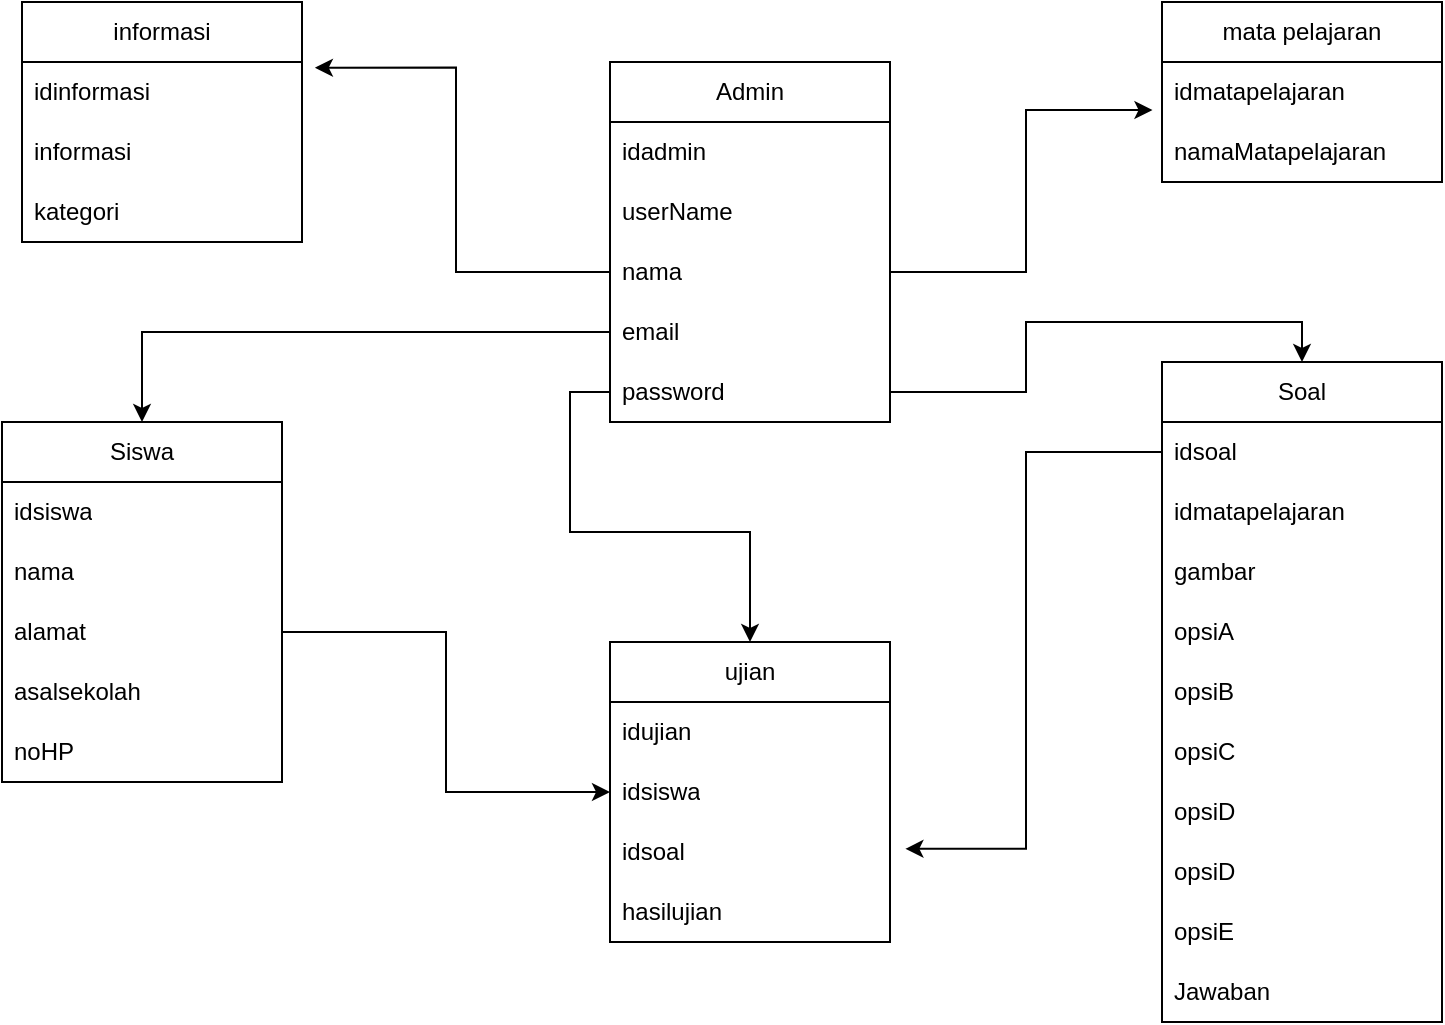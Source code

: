 <mxfile version="21.7.3" type="device">
  <diagram id="C5RBs43oDa-KdzZeNtuy" name="Page-1">
    <mxGraphModel dx="1166" dy="614" grid="1" gridSize="10" guides="1" tooltips="1" connect="1" arrows="1" fold="1" page="1" pageScale="1" pageWidth="827" pageHeight="1169" math="0" shadow="0">
      <root>
        <mxCell id="WIyWlLk6GJQsqaUBKTNV-0" />
        <mxCell id="WIyWlLk6GJQsqaUBKTNV-1" parent="WIyWlLk6GJQsqaUBKTNV-0" />
        <mxCell id="Bjyin8IRw5ACWF0XjzRv-1" value="mata pelajaran" style="swimlane;fontStyle=0;childLayout=stackLayout;horizontal=1;startSize=30;horizontalStack=0;resizeParent=1;resizeParentMax=0;resizeLast=0;collapsible=1;marginBottom=0;whiteSpace=wrap;html=1;" vertex="1" parent="WIyWlLk6GJQsqaUBKTNV-1">
          <mxGeometry x="620" y="320" width="140" height="90" as="geometry" />
        </mxCell>
        <mxCell id="Bjyin8IRw5ACWF0XjzRv-2" value="idmatapelajaran" style="text;strokeColor=none;fillColor=none;align=left;verticalAlign=middle;spacingLeft=4;spacingRight=4;overflow=hidden;points=[[0,0.5],[1,0.5]];portConstraint=eastwest;rotatable=0;whiteSpace=wrap;html=1;" vertex="1" parent="Bjyin8IRw5ACWF0XjzRv-1">
          <mxGeometry y="30" width="140" height="30" as="geometry" />
        </mxCell>
        <mxCell id="Bjyin8IRw5ACWF0XjzRv-3" value="namaMatapelajaran" style="text;strokeColor=none;fillColor=none;align=left;verticalAlign=middle;spacingLeft=4;spacingRight=4;overflow=hidden;points=[[0,0.5],[1,0.5]];portConstraint=eastwest;rotatable=0;whiteSpace=wrap;html=1;" vertex="1" parent="Bjyin8IRw5ACWF0XjzRv-1">
          <mxGeometry y="60" width="140" height="30" as="geometry" />
        </mxCell>
        <mxCell id="Bjyin8IRw5ACWF0XjzRv-5" value="Soal" style="swimlane;fontStyle=0;childLayout=stackLayout;horizontal=1;startSize=30;horizontalStack=0;resizeParent=1;resizeParentMax=0;resizeLast=0;collapsible=1;marginBottom=0;whiteSpace=wrap;html=1;" vertex="1" parent="WIyWlLk6GJQsqaUBKTNV-1">
          <mxGeometry x="620" y="500" width="140" height="330" as="geometry" />
        </mxCell>
        <mxCell id="Bjyin8IRw5ACWF0XjzRv-6" value="idsoal" style="text;strokeColor=none;fillColor=none;align=left;verticalAlign=middle;spacingLeft=4;spacingRight=4;overflow=hidden;points=[[0,0.5],[1,0.5]];portConstraint=eastwest;rotatable=0;whiteSpace=wrap;html=1;" vertex="1" parent="Bjyin8IRw5ACWF0XjzRv-5">
          <mxGeometry y="30" width="140" height="30" as="geometry" />
        </mxCell>
        <mxCell id="Bjyin8IRw5ACWF0XjzRv-7" value="idmatapelajaran" style="text;strokeColor=none;fillColor=none;align=left;verticalAlign=middle;spacingLeft=4;spacingRight=4;overflow=hidden;points=[[0,0.5],[1,0.5]];portConstraint=eastwest;rotatable=0;whiteSpace=wrap;html=1;" vertex="1" parent="Bjyin8IRw5ACWF0XjzRv-5">
          <mxGeometry y="60" width="140" height="30" as="geometry" />
        </mxCell>
        <mxCell id="Bjyin8IRw5ACWF0XjzRv-8" value="gambar" style="text;strokeColor=none;fillColor=none;align=left;verticalAlign=middle;spacingLeft=4;spacingRight=4;overflow=hidden;points=[[0,0.5],[1,0.5]];portConstraint=eastwest;rotatable=0;whiteSpace=wrap;html=1;" vertex="1" parent="Bjyin8IRw5ACWF0XjzRv-5">
          <mxGeometry y="90" width="140" height="30" as="geometry" />
        </mxCell>
        <mxCell id="Bjyin8IRw5ACWF0XjzRv-10" value="opsiA" style="text;strokeColor=none;fillColor=none;align=left;verticalAlign=middle;spacingLeft=4;spacingRight=4;overflow=hidden;points=[[0,0.5],[1,0.5]];portConstraint=eastwest;rotatable=0;whiteSpace=wrap;html=1;" vertex="1" parent="Bjyin8IRw5ACWF0XjzRv-5">
          <mxGeometry y="120" width="140" height="30" as="geometry" />
        </mxCell>
        <mxCell id="Bjyin8IRw5ACWF0XjzRv-13" value="opsiB" style="text;strokeColor=none;fillColor=none;align=left;verticalAlign=middle;spacingLeft=4;spacingRight=4;overflow=hidden;points=[[0,0.5],[1,0.5]];portConstraint=eastwest;rotatable=0;whiteSpace=wrap;html=1;" vertex="1" parent="Bjyin8IRw5ACWF0XjzRv-5">
          <mxGeometry y="150" width="140" height="30" as="geometry" />
        </mxCell>
        <mxCell id="Bjyin8IRw5ACWF0XjzRv-12" value="opsiC" style="text;strokeColor=none;fillColor=none;align=left;verticalAlign=middle;spacingLeft=4;spacingRight=4;overflow=hidden;points=[[0,0.5],[1,0.5]];portConstraint=eastwest;rotatable=0;whiteSpace=wrap;html=1;" vertex="1" parent="Bjyin8IRw5ACWF0XjzRv-5">
          <mxGeometry y="180" width="140" height="30" as="geometry" />
        </mxCell>
        <mxCell id="Bjyin8IRw5ACWF0XjzRv-14" value="opsiD" style="text;strokeColor=none;fillColor=none;align=left;verticalAlign=middle;spacingLeft=4;spacingRight=4;overflow=hidden;points=[[0,0.5],[1,0.5]];portConstraint=eastwest;rotatable=0;whiteSpace=wrap;html=1;" vertex="1" parent="Bjyin8IRw5ACWF0XjzRv-5">
          <mxGeometry y="210" width="140" height="30" as="geometry" />
        </mxCell>
        <mxCell id="Bjyin8IRw5ACWF0XjzRv-16" value="opsiD" style="text;strokeColor=none;fillColor=none;align=left;verticalAlign=middle;spacingLeft=4;spacingRight=4;overflow=hidden;points=[[0,0.5],[1,0.5]];portConstraint=eastwest;rotatable=0;whiteSpace=wrap;html=1;" vertex="1" parent="Bjyin8IRw5ACWF0XjzRv-5">
          <mxGeometry y="240" width="140" height="30" as="geometry" />
        </mxCell>
        <mxCell id="Bjyin8IRw5ACWF0XjzRv-11" value="opsiE" style="text;strokeColor=none;fillColor=none;align=left;verticalAlign=middle;spacingLeft=4;spacingRight=4;overflow=hidden;points=[[0,0.5],[1,0.5]];portConstraint=eastwest;rotatable=0;whiteSpace=wrap;html=1;" vertex="1" parent="Bjyin8IRw5ACWF0XjzRv-5">
          <mxGeometry y="270" width="140" height="30" as="geometry" />
        </mxCell>
        <mxCell id="Bjyin8IRw5ACWF0XjzRv-15" value="Jawaban" style="text;strokeColor=none;fillColor=none;align=left;verticalAlign=middle;spacingLeft=4;spacingRight=4;overflow=hidden;points=[[0,0.5],[1,0.5]];portConstraint=eastwest;rotatable=0;whiteSpace=wrap;html=1;" vertex="1" parent="Bjyin8IRw5ACWF0XjzRv-5">
          <mxGeometry y="300" width="140" height="30" as="geometry" />
        </mxCell>
        <mxCell id="Bjyin8IRw5ACWF0XjzRv-17" value="Admin" style="swimlane;fontStyle=0;childLayout=stackLayout;horizontal=1;startSize=30;horizontalStack=0;resizeParent=1;resizeParentMax=0;resizeLast=0;collapsible=1;marginBottom=0;whiteSpace=wrap;html=1;" vertex="1" parent="WIyWlLk6GJQsqaUBKTNV-1">
          <mxGeometry x="344" y="350" width="140" height="180" as="geometry" />
        </mxCell>
        <mxCell id="Bjyin8IRw5ACWF0XjzRv-18" value="idadmin" style="text;strokeColor=none;fillColor=none;align=left;verticalAlign=middle;spacingLeft=4;spacingRight=4;overflow=hidden;points=[[0,0.5],[1,0.5]];portConstraint=eastwest;rotatable=0;whiteSpace=wrap;html=1;" vertex="1" parent="Bjyin8IRw5ACWF0XjzRv-17">
          <mxGeometry y="30" width="140" height="30" as="geometry" />
        </mxCell>
        <mxCell id="Bjyin8IRw5ACWF0XjzRv-19" value="userName" style="text;strokeColor=none;fillColor=none;align=left;verticalAlign=middle;spacingLeft=4;spacingRight=4;overflow=hidden;points=[[0,0.5],[1,0.5]];portConstraint=eastwest;rotatable=0;whiteSpace=wrap;html=1;" vertex="1" parent="Bjyin8IRw5ACWF0XjzRv-17">
          <mxGeometry y="60" width="140" height="30" as="geometry" />
        </mxCell>
        <mxCell id="Bjyin8IRw5ACWF0XjzRv-20" value="nama" style="text;strokeColor=none;fillColor=none;align=left;verticalAlign=middle;spacingLeft=4;spacingRight=4;overflow=hidden;points=[[0,0.5],[1,0.5]];portConstraint=eastwest;rotatable=0;whiteSpace=wrap;html=1;" vertex="1" parent="Bjyin8IRw5ACWF0XjzRv-17">
          <mxGeometry y="90" width="140" height="30" as="geometry" />
        </mxCell>
        <mxCell id="Bjyin8IRw5ACWF0XjzRv-22" value="email" style="text;strokeColor=none;fillColor=none;align=left;verticalAlign=middle;spacingLeft=4;spacingRight=4;overflow=hidden;points=[[0,0.5],[1,0.5]];portConstraint=eastwest;rotatable=0;whiteSpace=wrap;html=1;" vertex="1" parent="Bjyin8IRw5ACWF0XjzRv-17">
          <mxGeometry y="120" width="140" height="30" as="geometry" />
        </mxCell>
        <mxCell id="Bjyin8IRw5ACWF0XjzRv-21" value="password" style="text;strokeColor=none;fillColor=none;align=left;verticalAlign=middle;spacingLeft=4;spacingRight=4;overflow=hidden;points=[[0,0.5],[1,0.5]];portConstraint=eastwest;rotatable=0;whiteSpace=wrap;html=1;" vertex="1" parent="Bjyin8IRw5ACWF0XjzRv-17">
          <mxGeometry y="150" width="140" height="30" as="geometry" />
        </mxCell>
        <mxCell id="Bjyin8IRw5ACWF0XjzRv-23" value="Siswa" style="swimlane;fontStyle=0;childLayout=stackLayout;horizontal=1;startSize=30;horizontalStack=0;resizeParent=1;resizeParentMax=0;resizeLast=0;collapsible=1;marginBottom=0;whiteSpace=wrap;html=1;" vertex="1" parent="WIyWlLk6GJQsqaUBKTNV-1">
          <mxGeometry x="40" y="530" width="140" height="180" as="geometry" />
        </mxCell>
        <mxCell id="Bjyin8IRw5ACWF0XjzRv-24" value="idsiswa" style="text;strokeColor=none;fillColor=none;align=left;verticalAlign=middle;spacingLeft=4;spacingRight=4;overflow=hidden;points=[[0,0.5],[1,0.5]];portConstraint=eastwest;rotatable=0;whiteSpace=wrap;html=1;" vertex="1" parent="Bjyin8IRw5ACWF0XjzRv-23">
          <mxGeometry y="30" width="140" height="30" as="geometry" />
        </mxCell>
        <mxCell id="Bjyin8IRw5ACWF0XjzRv-25" value="nama" style="text;strokeColor=none;fillColor=none;align=left;verticalAlign=middle;spacingLeft=4;spacingRight=4;overflow=hidden;points=[[0,0.5],[1,0.5]];portConstraint=eastwest;rotatable=0;whiteSpace=wrap;html=1;" vertex="1" parent="Bjyin8IRw5ACWF0XjzRv-23">
          <mxGeometry y="60" width="140" height="30" as="geometry" />
        </mxCell>
        <mxCell id="Bjyin8IRw5ACWF0XjzRv-26" value="alamat" style="text;strokeColor=none;fillColor=none;align=left;verticalAlign=middle;spacingLeft=4;spacingRight=4;overflow=hidden;points=[[0,0.5],[1,0.5]];portConstraint=eastwest;rotatable=0;whiteSpace=wrap;html=1;" vertex="1" parent="Bjyin8IRw5ACWF0XjzRv-23">
          <mxGeometry y="90" width="140" height="30" as="geometry" />
        </mxCell>
        <mxCell id="Bjyin8IRw5ACWF0XjzRv-27" value="asalsekolah" style="text;strokeColor=none;fillColor=none;align=left;verticalAlign=middle;spacingLeft=4;spacingRight=4;overflow=hidden;points=[[0,0.5],[1,0.5]];portConstraint=eastwest;rotatable=0;whiteSpace=wrap;html=1;" vertex="1" parent="Bjyin8IRw5ACWF0XjzRv-23">
          <mxGeometry y="120" width="140" height="30" as="geometry" />
        </mxCell>
        <mxCell id="Bjyin8IRw5ACWF0XjzRv-28" value="noHP" style="text;strokeColor=none;fillColor=none;align=left;verticalAlign=middle;spacingLeft=4;spacingRight=4;overflow=hidden;points=[[0,0.5],[1,0.5]];portConstraint=eastwest;rotatable=0;whiteSpace=wrap;html=1;" vertex="1" parent="Bjyin8IRw5ACWF0XjzRv-23">
          <mxGeometry y="150" width="140" height="30" as="geometry" />
        </mxCell>
        <mxCell id="Bjyin8IRw5ACWF0XjzRv-29" value="informasi" style="swimlane;fontStyle=0;childLayout=stackLayout;horizontal=1;startSize=30;horizontalStack=0;resizeParent=1;resizeParentMax=0;resizeLast=0;collapsible=1;marginBottom=0;whiteSpace=wrap;html=1;" vertex="1" parent="WIyWlLk6GJQsqaUBKTNV-1">
          <mxGeometry x="50" y="320" width="140" height="120" as="geometry" />
        </mxCell>
        <mxCell id="Bjyin8IRw5ACWF0XjzRv-30" value="idinformasi" style="text;strokeColor=none;fillColor=none;align=left;verticalAlign=middle;spacingLeft=4;spacingRight=4;overflow=hidden;points=[[0,0.5],[1,0.5]];portConstraint=eastwest;rotatable=0;whiteSpace=wrap;html=1;" vertex="1" parent="Bjyin8IRw5ACWF0XjzRv-29">
          <mxGeometry y="30" width="140" height="30" as="geometry" />
        </mxCell>
        <mxCell id="Bjyin8IRw5ACWF0XjzRv-32" value="informasi" style="text;strokeColor=none;fillColor=none;align=left;verticalAlign=middle;spacingLeft=4;spacingRight=4;overflow=hidden;points=[[0,0.5],[1,0.5]];portConstraint=eastwest;rotatable=0;whiteSpace=wrap;html=1;" vertex="1" parent="Bjyin8IRw5ACWF0XjzRv-29">
          <mxGeometry y="60" width="140" height="30" as="geometry" />
        </mxCell>
        <mxCell id="Bjyin8IRw5ACWF0XjzRv-33" value="kategori" style="text;strokeColor=none;fillColor=none;align=left;verticalAlign=middle;spacingLeft=4;spacingRight=4;overflow=hidden;points=[[0,0.5],[1,0.5]];portConstraint=eastwest;rotatable=0;whiteSpace=wrap;html=1;" vertex="1" parent="Bjyin8IRw5ACWF0XjzRv-29">
          <mxGeometry y="90" width="140" height="30" as="geometry" />
        </mxCell>
        <mxCell id="Bjyin8IRw5ACWF0XjzRv-34" value="ujian" style="swimlane;fontStyle=0;childLayout=stackLayout;horizontal=1;startSize=30;horizontalStack=0;resizeParent=1;resizeParentMax=0;resizeLast=0;collapsible=1;marginBottom=0;whiteSpace=wrap;html=1;" vertex="1" parent="WIyWlLk6GJQsqaUBKTNV-1">
          <mxGeometry x="344" y="640" width="140" height="150" as="geometry" />
        </mxCell>
        <mxCell id="Bjyin8IRw5ACWF0XjzRv-35" value="idujian" style="text;strokeColor=none;fillColor=none;align=left;verticalAlign=middle;spacingLeft=4;spacingRight=4;overflow=hidden;points=[[0,0.5],[1,0.5]];portConstraint=eastwest;rotatable=0;whiteSpace=wrap;html=1;" vertex="1" parent="Bjyin8IRw5ACWF0XjzRv-34">
          <mxGeometry y="30" width="140" height="30" as="geometry" />
        </mxCell>
        <mxCell id="Bjyin8IRw5ACWF0XjzRv-36" value="idsiswa" style="text;strokeColor=none;fillColor=none;align=left;verticalAlign=middle;spacingLeft=4;spacingRight=4;overflow=hidden;points=[[0,0.5],[1,0.5]];portConstraint=eastwest;rotatable=0;whiteSpace=wrap;html=1;" vertex="1" parent="Bjyin8IRw5ACWF0XjzRv-34">
          <mxGeometry y="60" width="140" height="30" as="geometry" />
        </mxCell>
        <mxCell id="Bjyin8IRw5ACWF0XjzRv-47" value="idsoal" style="text;strokeColor=none;fillColor=none;align=left;verticalAlign=middle;spacingLeft=4;spacingRight=4;overflow=hidden;points=[[0,0.5],[1,0.5]];portConstraint=eastwest;rotatable=0;whiteSpace=wrap;html=1;" vertex="1" parent="Bjyin8IRw5ACWF0XjzRv-34">
          <mxGeometry y="90" width="140" height="30" as="geometry" />
        </mxCell>
        <mxCell id="Bjyin8IRw5ACWF0XjzRv-37" value="hasilujian" style="text;strokeColor=none;fillColor=none;align=left;verticalAlign=middle;spacingLeft=4;spacingRight=4;overflow=hidden;points=[[0,0.5],[1,0.5]];portConstraint=eastwest;rotatable=0;whiteSpace=wrap;html=1;" vertex="1" parent="Bjyin8IRw5ACWF0XjzRv-34">
          <mxGeometry y="120" width="140" height="30" as="geometry" />
        </mxCell>
        <mxCell id="Bjyin8IRw5ACWF0XjzRv-38" style="edgeStyle=orthogonalEdgeStyle;rounded=0;orthogonalLoop=1;jettySize=auto;html=1;entryX=-0.034;entryY=-0.2;entryDx=0;entryDy=0;entryPerimeter=0;" edge="1" parent="WIyWlLk6GJQsqaUBKTNV-1" source="Bjyin8IRw5ACWF0XjzRv-20" target="Bjyin8IRw5ACWF0XjzRv-3">
          <mxGeometry relative="1" as="geometry" />
        </mxCell>
        <mxCell id="Bjyin8IRw5ACWF0XjzRv-39" style="edgeStyle=orthogonalEdgeStyle;rounded=0;orthogonalLoop=1;jettySize=auto;html=1;entryX=1.046;entryY=0.094;entryDx=0;entryDy=0;entryPerimeter=0;" edge="1" parent="WIyWlLk6GJQsqaUBKTNV-1" source="Bjyin8IRw5ACWF0XjzRv-20" target="Bjyin8IRw5ACWF0XjzRv-30">
          <mxGeometry relative="1" as="geometry" />
        </mxCell>
        <mxCell id="Bjyin8IRw5ACWF0XjzRv-40" style="edgeStyle=orthogonalEdgeStyle;rounded=0;orthogonalLoop=1;jettySize=auto;html=1;entryX=0.5;entryY=0;entryDx=0;entryDy=0;" edge="1" parent="WIyWlLk6GJQsqaUBKTNV-1" source="Bjyin8IRw5ACWF0XjzRv-22" target="Bjyin8IRw5ACWF0XjzRv-23">
          <mxGeometry relative="1" as="geometry" />
        </mxCell>
        <mxCell id="Bjyin8IRw5ACWF0XjzRv-41" style="edgeStyle=orthogonalEdgeStyle;rounded=0;orthogonalLoop=1;jettySize=auto;html=1;" edge="1" parent="WIyWlLk6GJQsqaUBKTNV-1" source="Bjyin8IRw5ACWF0XjzRv-21" target="Bjyin8IRw5ACWF0XjzRv-34">
          <mxGeometry relative="1" as="geometry" />
        </mxCell>
        <mxCell id="Bjyin8IRw5ACWF0XjzRv-43" style="edgeStyle=orthogonalEdgeStyle;rounded=0;orthogonalLoop=1;jettySize=auto;html=1;entryX=0.5;entryY=0;entryDx=0;entryDy=0;" edge="1" parent="WIyWlLk6GJQsqaUBKTNV-1" source="Bjyin8IRw5ACWF0XjzRv-21" target="Bjyin8IRw5ACWF0XjzRv-5">
          <mxGeometry relative="1" as="geometry" />
        </mxCell>
        <mxCell id="Bjyin8IRw5ACWF0XjzRv-45" style="edgeStyle=orthogonalEdgeStyle;rounded=0;orthogonalLoop=1;jettySize=auto;html=1;entryX=0;entryY=0.5;entryDx=0;entryDy=0;" edge="1" parent="WIyWlLk6GJQsqaUBKTNV-1" source="Bjyin8IRw5ACWF0XjzRv-26" target="Bjyin8IRw5ACWF0XjzRv-36">
          <mxGeometry relative="1" as="geometry" />
        </mxCell>
        <mxCell id="Bjyin8IRw5ACWF0XjzRv-48" style="edgeStyle=orthogonalEdgeStyle;rounded=0;orthogonalLoop=1;jettySize=auto;html=1;entryX=1.055;entryY=0.447;entryDx=0;entryDy=0;entryPerimeter=0;" edge="1" parent="WIyWlLk6GJQsqaUBKTNV-1" source="Bjyin8IRw5ACWF0XjzRv-6" target="Bjyin8IRw5ACWF0XjzRv-47">
          <mxGeometry relative="1" as="geometry" />
        </mxCell>
      </root>
    </mxGraphModel>
  </diagram>
</mxfile>
